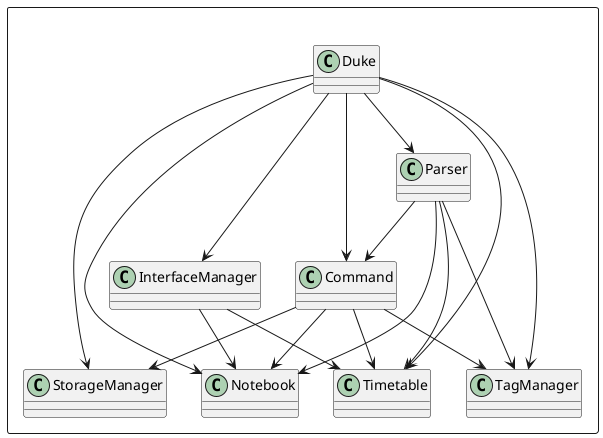 @startuml

Package " "<<Rectangle>>{
    Class StorageManager
    Class InterfaceManager
    Class Notebook
    Class Timetable
    Class TagManager
    Class Parser
    Class Command
    Class Duke 
}

Duke --> StorageManager
Duke --> InterfaceManager
Duke --> Notebook
Duke --> Timetable
Duke --> TagManager
Duke --> Parser
Duke --> Command

InterfaceManager --> Notebook
InterfaceManager --> Timetable

Parser --> Command
Parser --> TagManager
Parser --> Notebook
Parser --> Timetable

Command --> Notebook
Command --> Timetable
Command --> TagManager
Command --> StorageManager

@enduml